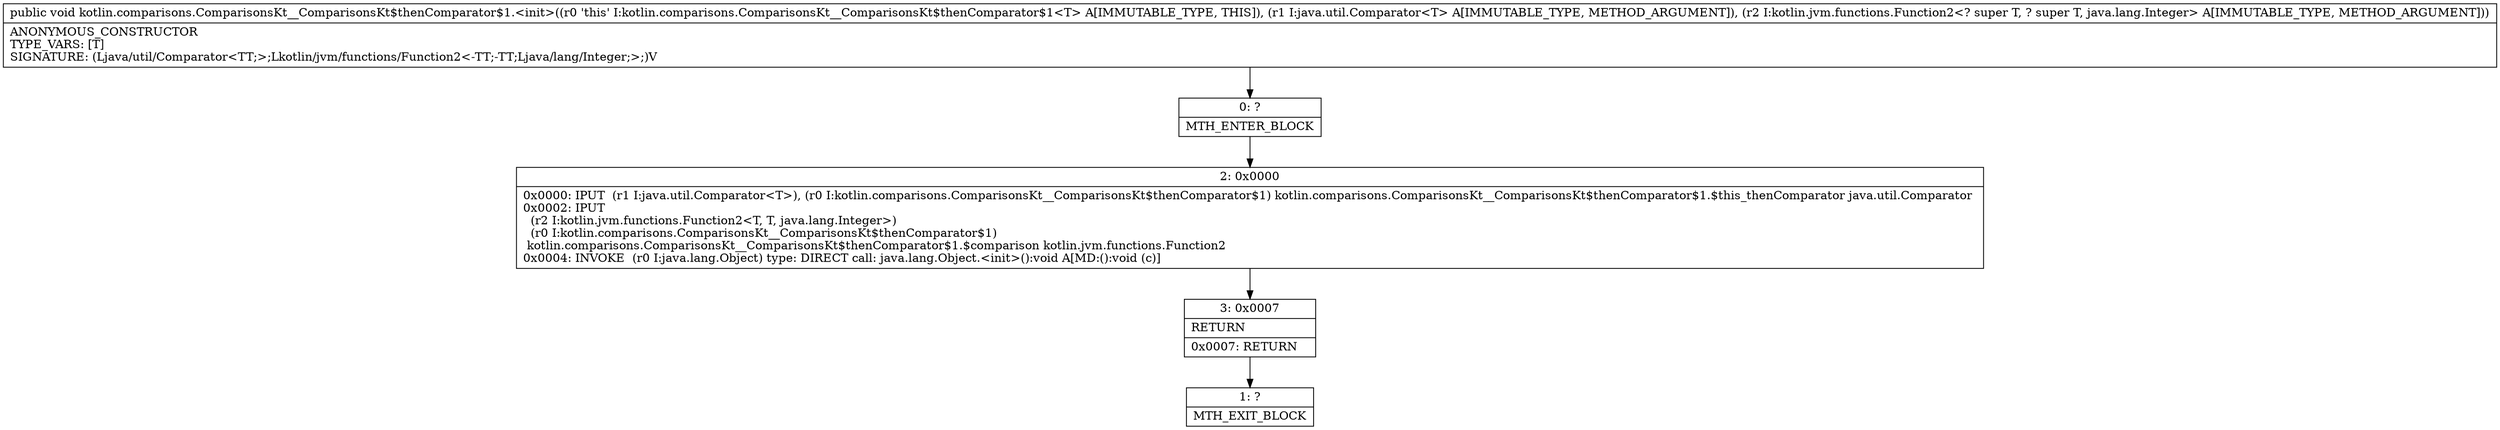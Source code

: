 digraph "CFG forkotlin.comparisons.ComparisonsKt__ComparisonsKt$thenComparator$1.\<init\>(Ljava\/util\/Comparator;Lkotlin\/jvm\/functions\/Function2;)V" {
Node_0 [shape=record,label="{0\:\ ?|MTH_ENTER_BLOCK\l}"];
Node_2 [shape=record,label="{2\:\ 0x0000|0x0000: IPUT  (r1 I:java.util.Comparator\<T\>), (r0 I:kotlin.comparisons.ComparisonsKt__ComparisonsKt$thenComparator$1) kotlin.comparisons.ComparisonsKt__ComparisonsKt$thenComparator$1.$this_thenComparator java.util.Comparator \l0x0002: IPUT  \l  (r2 I:kotlin.jvm.functions.Function2\<T, T, java.lang.Integer\>)\l  (r0 I:kotlin.comparisons.ComparisonsKt__ComparisonsKt$thenComparator$1)\l kotlin.comparisons.ComparisonsKt__ComparisonsKt$thenComparator$1.$comparison kotlin.jvm.functions.Function2 \l0x0004: INVOKE  (r0 I:java.lang.Object) type: DIRECT call: java.lang.Object.\<init\>():void A[MD:():void (c)]\l}"];
Node_3 [shape=record,label="{3\:\ 0x0007|RETURN\l|0x0007: RETURN   \l}"];
Node_1 [shape=record,label="{1\:\ ?|MTH_EXIT_BLOCK\l}"];
MethodNode[shape=record,label="{public void kotlin.comparisons.ComparisonsKt__ComparisonsKt$thenComparator$1.\<init\>((r0 'this' I:kotlin.comparisons.ComparisonsKt__ComparisonsKt$thenComparator$1\<T\> A[IMMUTABLE_TYPE, THIS]), (r1 I:java.util.Comparator\<T\> A[IMMUTABLE_TYPE, METHOD_ARGUMENT]), (r2 I:kotlin.jvm.functions.Function2\<? super T, ? super T, java.lang.Integer\> A[IMMUTABLE_TYPE, METHOD_ARGUMENT]))  | ANONYMOUS_CONSTRUCTOR\lTYPE_VARS: [T]\lSIGNATURE: (Ljava\/util\/Comparator\<TT;\>;Lkotlin\/jvm\/functions\/Function2\<\-TT;\-TT;Ljava\/lang\/Integer;\>;)V\l}"];
MethodNode -> Node_0;Node_0 -> Node_2;
Node_2 -> Node_3;
Node_3 -> Node_1;
}

